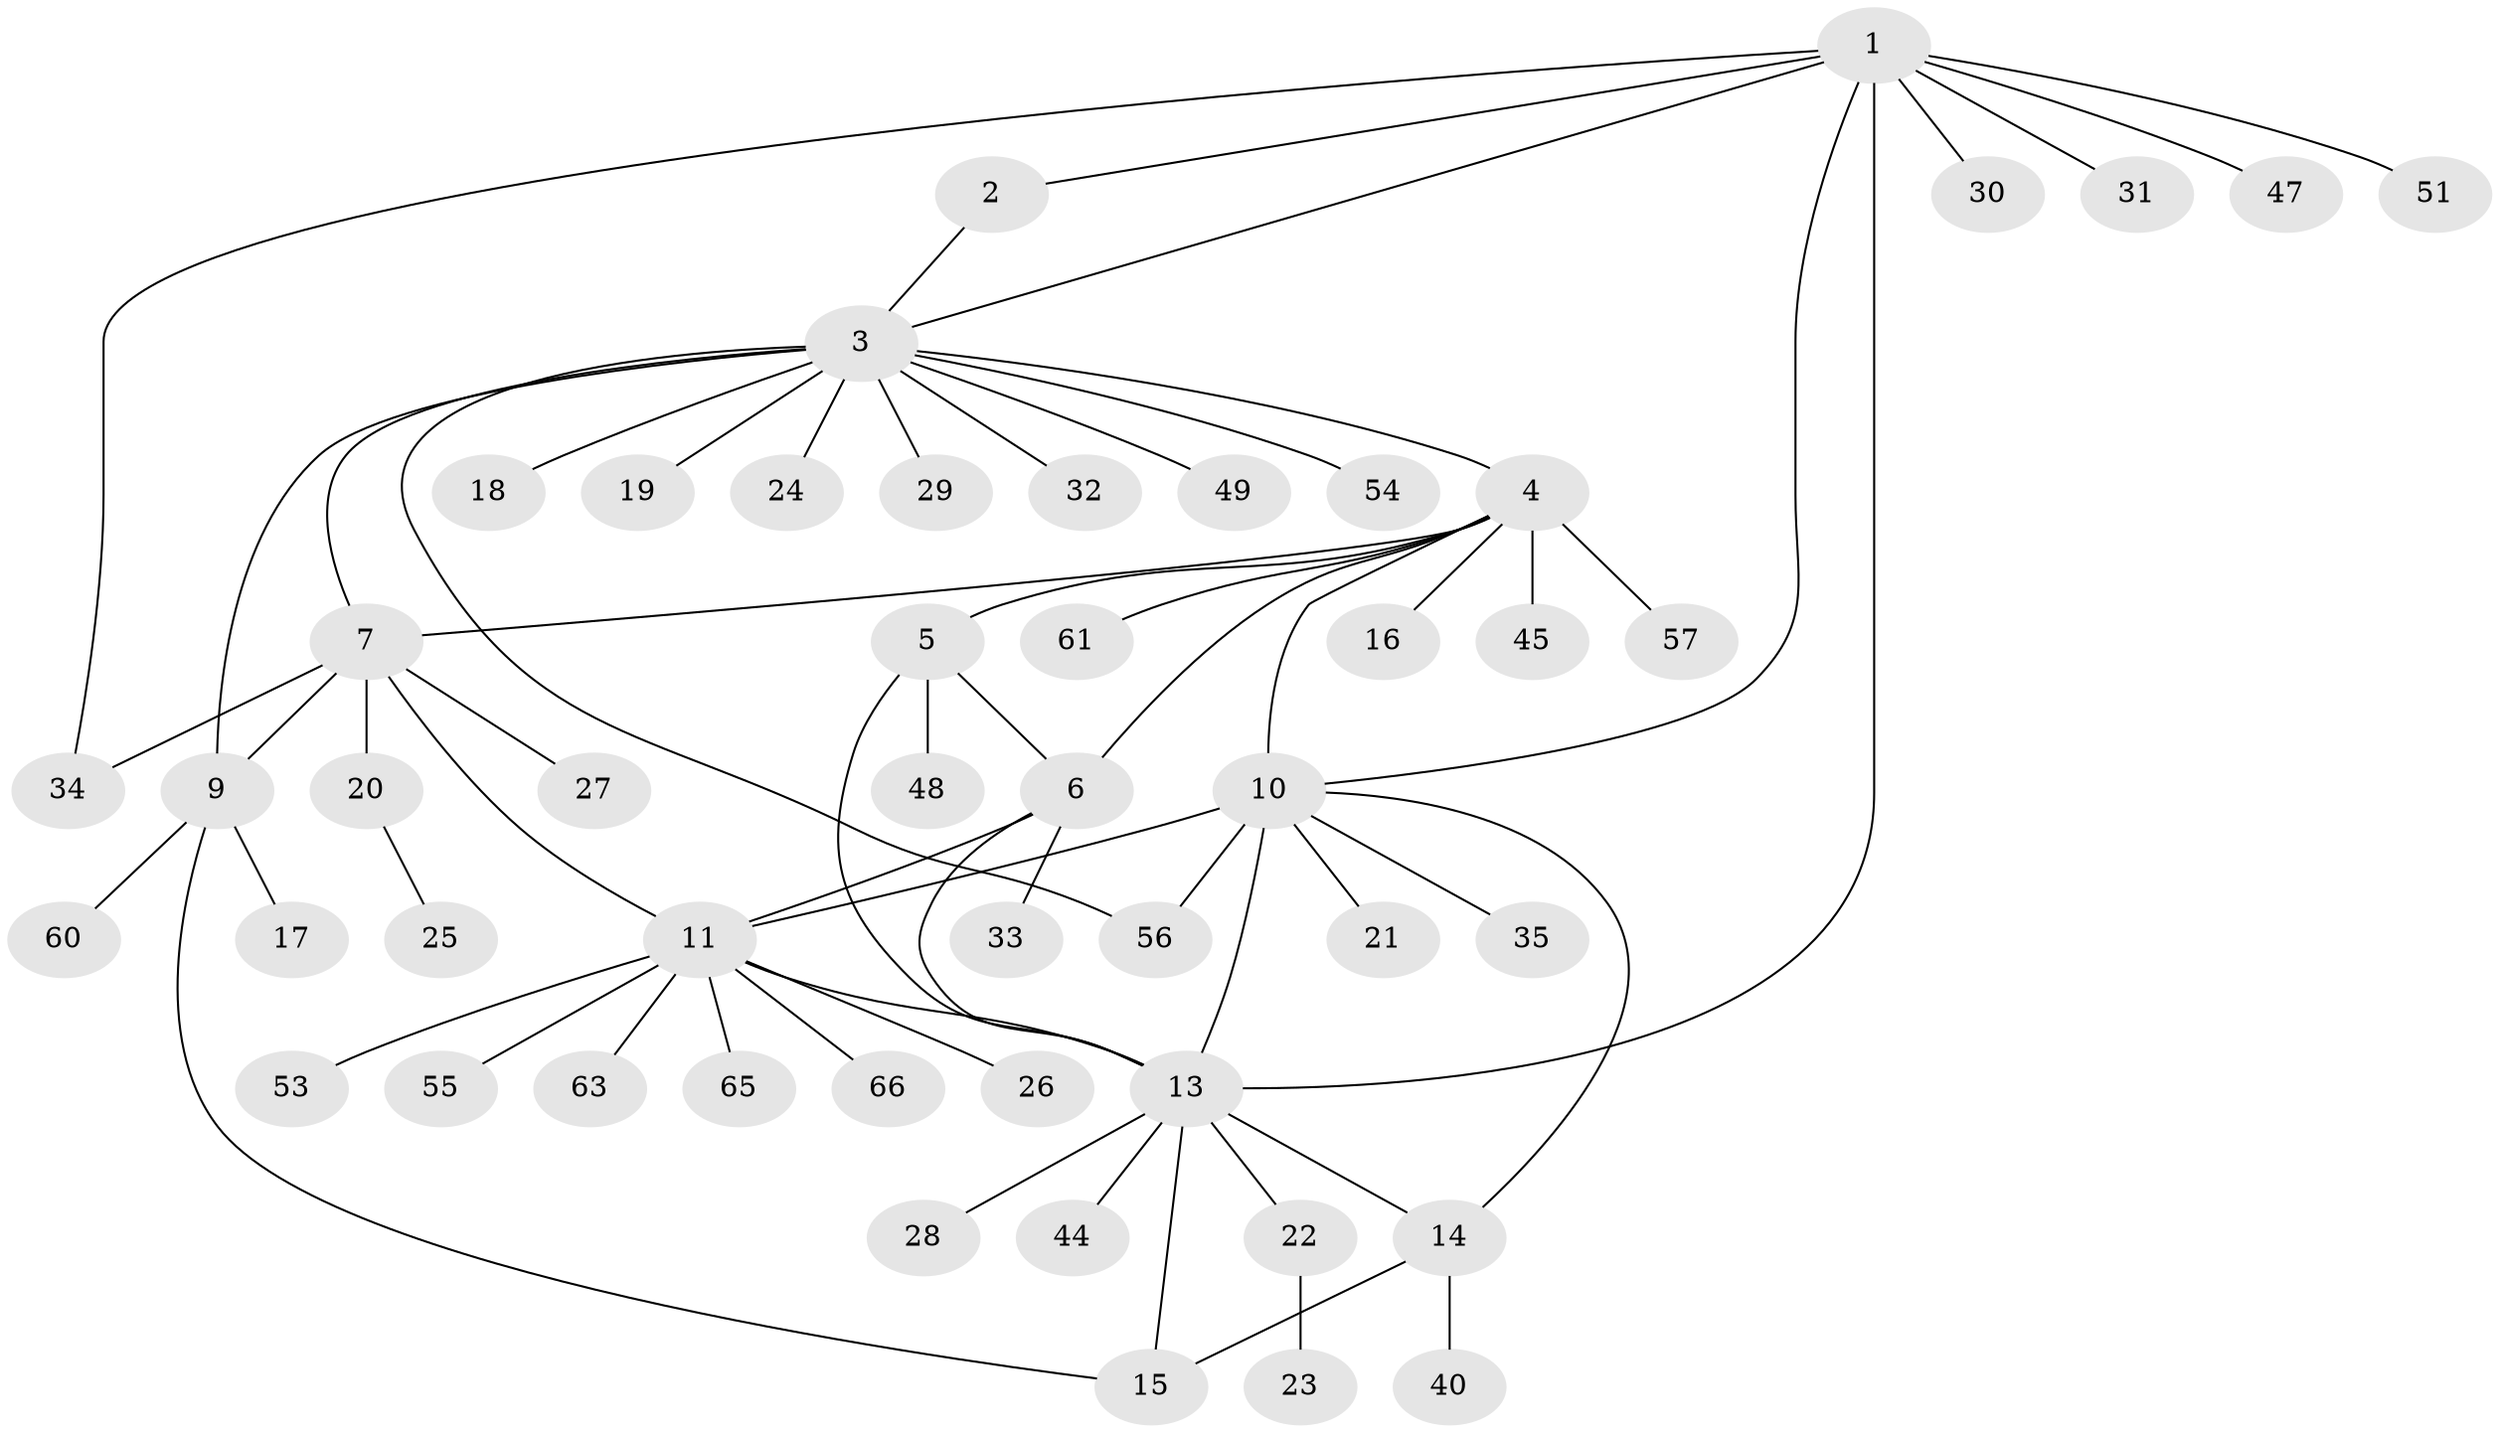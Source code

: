 // original degree distribution, {10: 0.045454545454545456, 2: 0.15151515151515152, 6: 0.030303030303030304, 9: 0.030303030303030304, 4: 0.045454545454545456, 8: 0.030303030303030304, 5: 0.030303030303030304, 1: 0.5757575757575758, 3: 0.06060606060606061}
// Generated by graph-tools (version 1.1) at 2025/11/02/27/25 16:11:30]
// undirected, 50 vertices, 65 edges
graph export_dot {
graph [start="1"]
  node [color=gray90,style=filled];
  1 [super="+50"];
  2;
  3 [super="+8"];
  4 [super="+43"];
  5 [super="+62"];
  6 [super="+46"];
  7 [super="+52"];
  9 [super="+41"];
  10 [super="+59"];
  11 [super="+12"];
  13 [super="+36"];
  14 [super="+58"];
  15 [super="+39"];
  16;
  17;
  18;
  19;
  20;
  21;
  22 [super="+38"];
  23;
  24;
  25;
  26 [super="+64"];
  27;
  28;
  29;
  30;
  31 [super="+42"];
  32;
  33;
  34 [super="+37"];
  35;
  40;
  44;
  45;
  47;
  48;
  49;
  51;
  53;
  54;
  55;
  56;
  57;
  60;
  61;
  63;
  65;
  66;
  1 -- 2;
  1 -- 3;
  1 -- 10;
  1 -- 13;
  1 -- 30;
  1 -- 31;
  1 -- 47;
  1 -- 51;
  1 -- 34;
  2 -- 3;
  3 -- 4;
  3 -- 19;
  3 -- 32;
  3 -- 7;
  3 -- 9 [weight=2];
  3 -- 49;
  3 -- 18;
  3 -- 54;
  3 -- 24;
  3 -- 56;
  3 -- 29;
  4 -- 5;
  4 -- 6;
  4 -- 7;
  4 -- 16;
  4 -- 45 [weight=2];
  4 -- 57;
  4 -- 61;
  4 -- 10;
  5 -- 6;
  5 -- 48;
  5 -- 13;
  6 -- 13;
  6 -- 33;
  6 -- 11;
  7 -- 9;
  7 -- 20;
  7 -- 27;
  7 -- 34;
  7 -- 11;
  9 -- 15;
  9 -- 17;
  9 -- 60;
  10 -- 11 [weight=2];
  10 -- 13;
  10 -- 21;
  10 -- 35;
  10 -- 56;
  10 -- 14;
  11 -- 53;
  11 -- 55;
  11 -- 63;
  11 -- 65;
  11 -- 66;
  11 -- 26;
  11 -- 13;
  13 -- 14;
  13 -- 15;
  13 -- 22;
  13 -- 28;
  13 -- 44;
  14 -- 15;
  14 -- 40;
  20 -- 25;
  22 -- 23;
}
